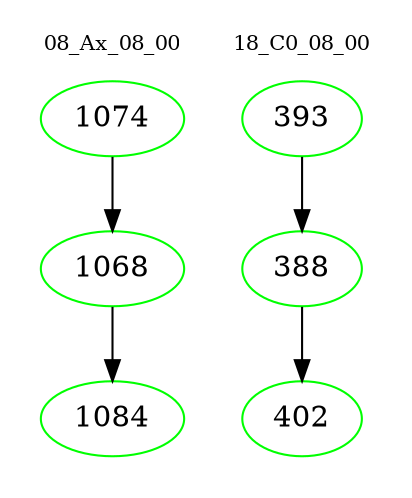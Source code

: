 digraph{
subgraph cluster_0 {
color = white
label = "08_Ax_08_00";
fontsize=10;
T0_1074 [label="1074", color="green"]
T0_1074 -> T0_1068 [color="black"]
T0_1068 [label="1068", color="green"]
T0_1068 -> T0_1084 [color="black"]
T0_1084 [label="1084", color="green"]
}
subgraph cluster_1 {
color = white
label = "18_C0_08_00";
fontsize=10;
T1_393 [label="393", color="green"]
T1_393 -> T1_388 [color="black"]
T1_388 [label="388", color="green"]
T1_388 -> T1_402 [color="black"]
T1_402 [label="402", color="green"]
}
}
